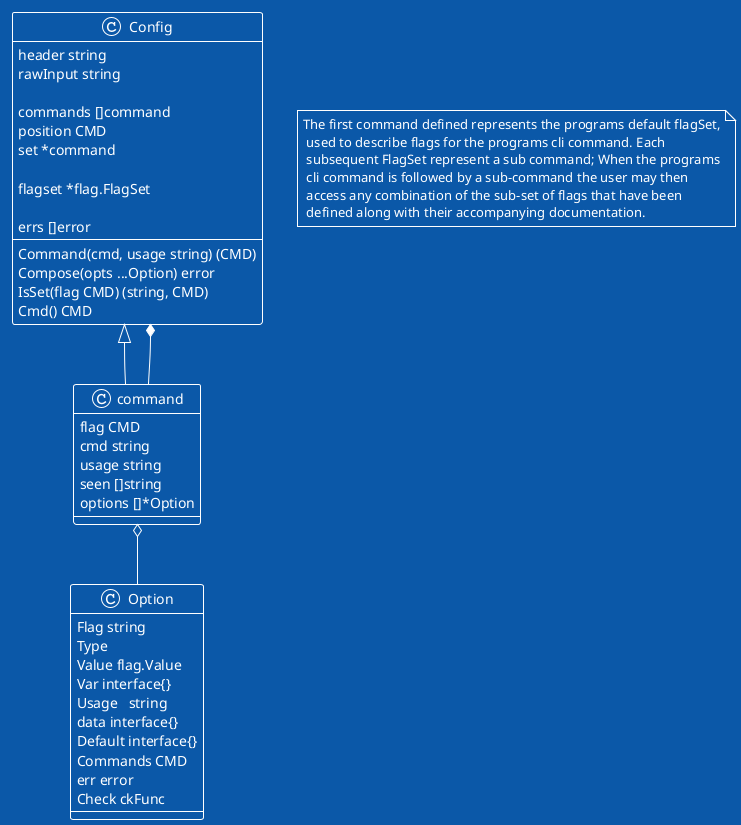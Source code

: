 @startuml

!theme amiga

class Config {

	header string
	rawInput string

	commands []command
	position CMD
	set *command

	flagset *flag.FlagSet

	errs []error

	Command(cmd, usage string) (CMD)
	Compose(opts ...Option) error
	IsSet(flag CMD) (string, CMD)
	Cmd() CMD
}

class command {
	flag CMD
	cmd string
	usage string
	seen []string
	options []*Option
}

Config <|-- command 
Config *-- command 
command o-- Option

class Option {
	Flag string
	Type
	Value flag.Value
	Var interface{}
	Usage   string
	data interface{}
	Default interface{}
	Commands CMD
	err error
	Check ckFunc
}

note "The first command defined represents the programs default flagSet,\n used to describe flags for the programs cli command. Each\n subsequent FlagSet represent a sub command; When the programs\n cli command is followed by a sub-command the user may then\n access any combination of the sub-set of flags that have been\n defined along with their accompanying documentation." as N1

@enduml
